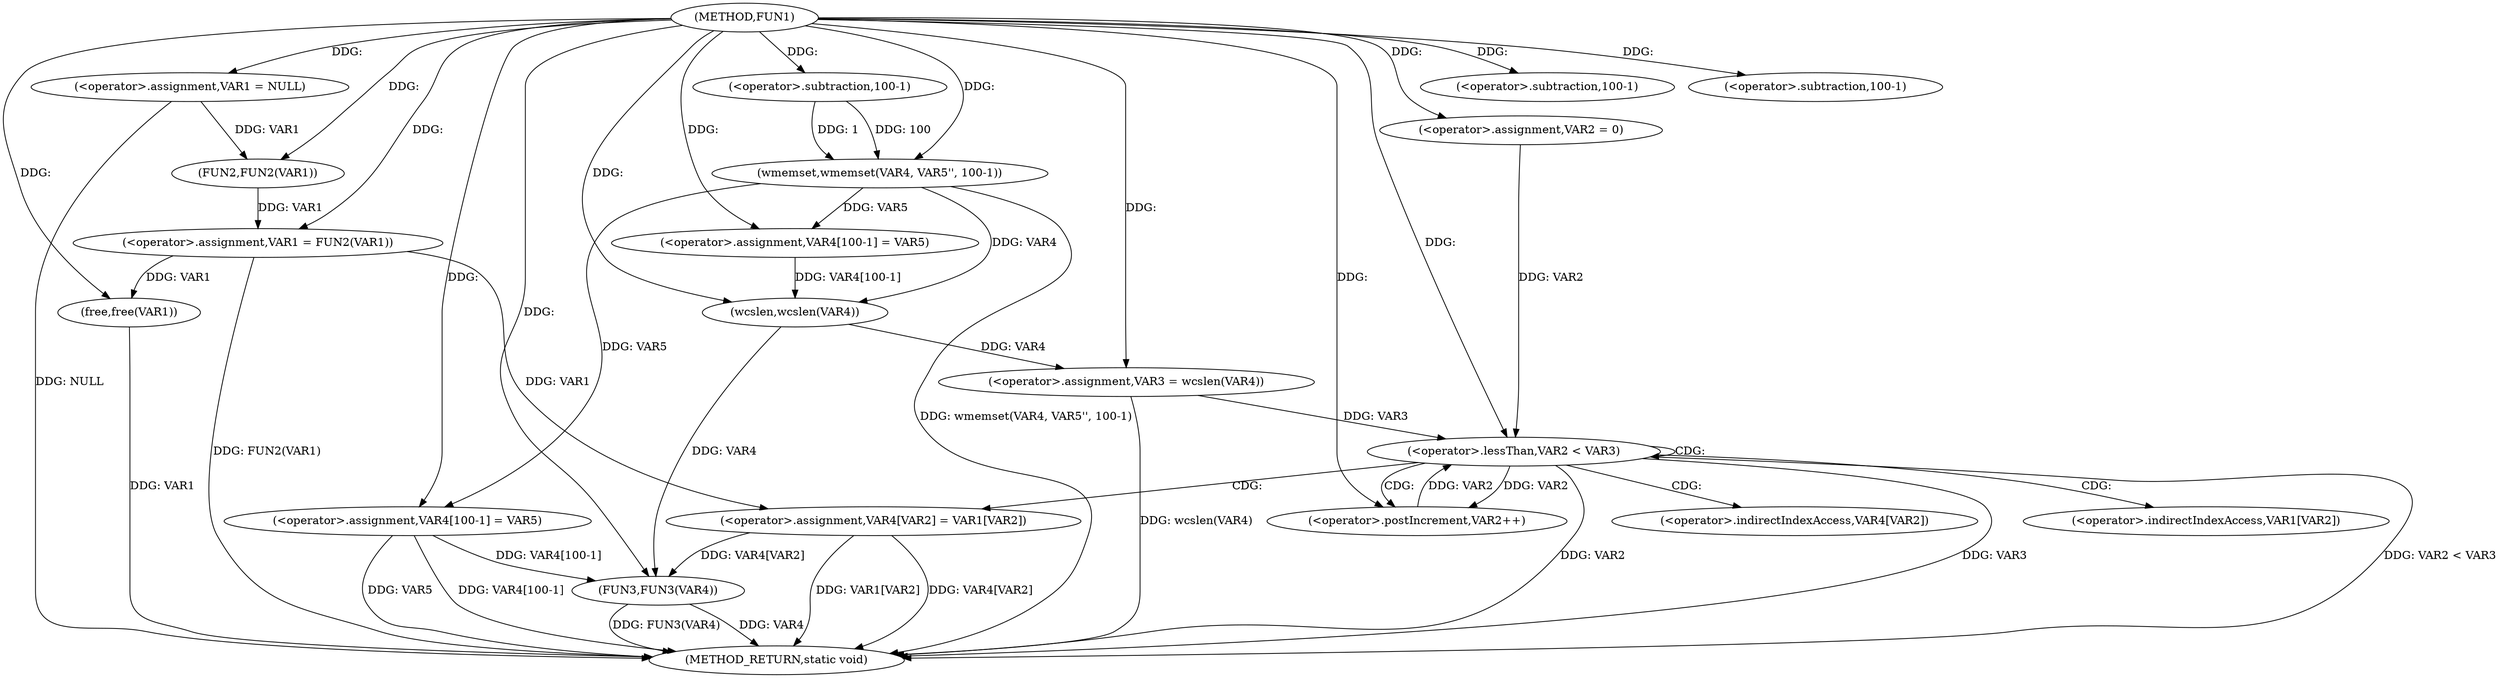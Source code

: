 digraph FUN1 {  
"1000100" [label = "(METHOD,FUN1)" ]
"1000159" [label = "(METHOD_RETURN,static void)" ]
"1000103" [label = "(<operator>.assignment,VAR1 = NULL)" ]
"1000106" [label = "(<operator>.assignment,VAR1 = FUN2(VAR1))" ]
"1000108" [label = "(FUN2,FUN2(VAR1))" ]
"1000114" [label = "(wmemset,wmemset(VAR4, VAR5'', 100-1))" ]
"1000117" [label = "(<operator>.subtraction,100-1)" ]
"1000120" [label = "(<operator>.assignment,VAR4[100-1] = VAR5)" ]
"1000123" [label = "(<operator>.subtraction,100-1)" ]
"1000127" [label = "(<operator>.assignment,VAR3 = wcslen(VAR4))" ]
"1000129" [label = "(wcslen,wcslen(VAR4))" ]
"1000132" [label = "(<operator>.assignment,VAR2 = 0)" ]
"1000135" [label = "(<operator>.lessThan,VAR2 < VAR3)" ]
"1000138" [label = "(<operator>.postIncrement,VAR2++)" ]
"1000141" [label = "(<operator>.assignment,VAR4[VAR2] = VAR1[VAR2])" ]
"1000148" [label = "(<operator>.assignment,VAR4[100-1] = VAR5)" ]
"1000151" [label = "(<operator>.subtraction,100-1)" ]
"1000155" [label = "(FUN3,FUN3(VAR4))" ]
"1000157" [label = "(free,free(VAR1))" ]
"1000142" [label = "(<operator>.indirectIndexAccess,VAR4[VAR2])" ]
"1000145" [label = "(<operator>.indirectIndexAccess,VAR1[VAR2])" ]
  "1000141" -> "1000159"  [ label = "DDG: VAR4[VAR2]"] 
  "1000106" -> "1000159"  [ label = "DDG: FUN2(VAR1)"] 
  "1000103" -> "1000159"  [ label = "DDG: NULL"] 
  "1000114" -> "1000159"  [ label = "DDG: wmemset(VAR4, VAR5'', 100-1)"] 
  "1000148" -> "1000159"  [ label = "DDG: VAR5"] 
  "1000135" -> "1000159"  [ label = "DDG: VAR2 < VAR3"] 
  "1000127" -> "1000159"  [ label = "DDG: wcslen(VAR4)"] 
  "1000155" -> "1000159"  [ label = "DDG: FUN3(VAR4)"] 
  "1000157" -> "1000159"  [ label = "DDG: VAR1"] 
  "1000148" -> "1000159"  [ label = "DDG: VAR4[100-1]"] 
  "1000135" -> "1000159"  [ label = "DDG: VAR2"] 
  "1000141" -> "1000159"  [ label = "DDG: VAR1[VAR2]"] 
  "1000155" -> "1000159"  [ label = "DDG: VAR4"] 
  "1000135" -> "1000159"  [ label = "DDG: VAR3"] 
  "1000100" -> "1000103"  [ label = "DDG: "] 
  "1000108" -> "1000106"  [ label = "DDG: VAR1"] 
  "1000100" -> "1000106"  [ label = "DDG: "] 
  "1000103" -> "1000108"  [ label = "DDG: VAR1"] 
  "1000100" -> "1000108"  [ label = "DDG: "] 
  "1000100" -> "1000114"  [ label = "DDG: "] 
  "1000117" -> "1000114"  [ label = "DDG: 100"] 
  "1000117" -> "1000114"  [ label = "DDG: 1"] 
  "1000100" -> "1000117"  [ label = "DDG: "] 
  "1000114" -> "1000120"  [ label = "DDG: VAR5"] 
  "1000100" -> "1000120"  [ label = "DDG: "] 
  "1000100" -> "1000123"  [ label = "DDG: "] 
  "1000129" -> "1000127"  [ label = "DDG: VAR4"] 
  "1000100" -> "1000127"  [ label = "DDG: "] 
  "1000114" -> "1000129"  [ label = "DDG: VAR4"] 
  "1000120" -> "1000129"  [ label = "DDG: VAR4[100-1]"] 
  "1000100" -> "1000129"  [ label = "DDG: "] 
  "1000100" -> "1000132"  [ label = "DDG: "] 
  "1000138" -> "1000135"  [ label = "DDG: VAR2"] 
  "1000132" -> "1000135"  [ label = "DDG: VAR2"] 
  "1000100" -> "1000135"  [ label = "DDG: "] 
  "1000127" -> "1000135"  [ label = "DDG: VAR3"] 
  "1000135" -> "1000138"  [ label = "DDG: VAR2"] 
  "1000100" -> "1000138"  [ label = "DDG: "] 
  "1000106" -> "1000141"  [ label = "DDG: VAR1"] 
  "1000100" -> "1000148"  [ label = "DDG: "] 
  "1000114" -> "1000148"  [ label = "DDG: VAR5"] 
  "1000100" -> "1000151"  [ label = "DDG: "] 
  "1000129" -> "1000155"  [ label = "DDG: VAR4"] 
  "1000141" -> "1000155"  [ label = "DDG: VAR4[VAR2]"] 
  "1000148" -> "1000155"  [ label = "DDG: VAR4[100-1]"] 
  "1000100" -> "1000155"  [ label = "DDG: "] 
  "1000106" -> "1000157"  [ label = "DDG: VAR1"] 
  "1000100" -> "1000157"  [ label = "DDG: "] 
  "1000135" -> "1000142"  [ label = "CDG: "] 
  "1000135" -> "1000141"  [ label = "CDG: "] 
  "1000135" -> "1000145"  [ label = "CDG: "] 
  "1000135" -> "1000135"  [ label = "CDG: "] 
  "1000135" -> "1000138"  [ label = "CDG: "] 
}
